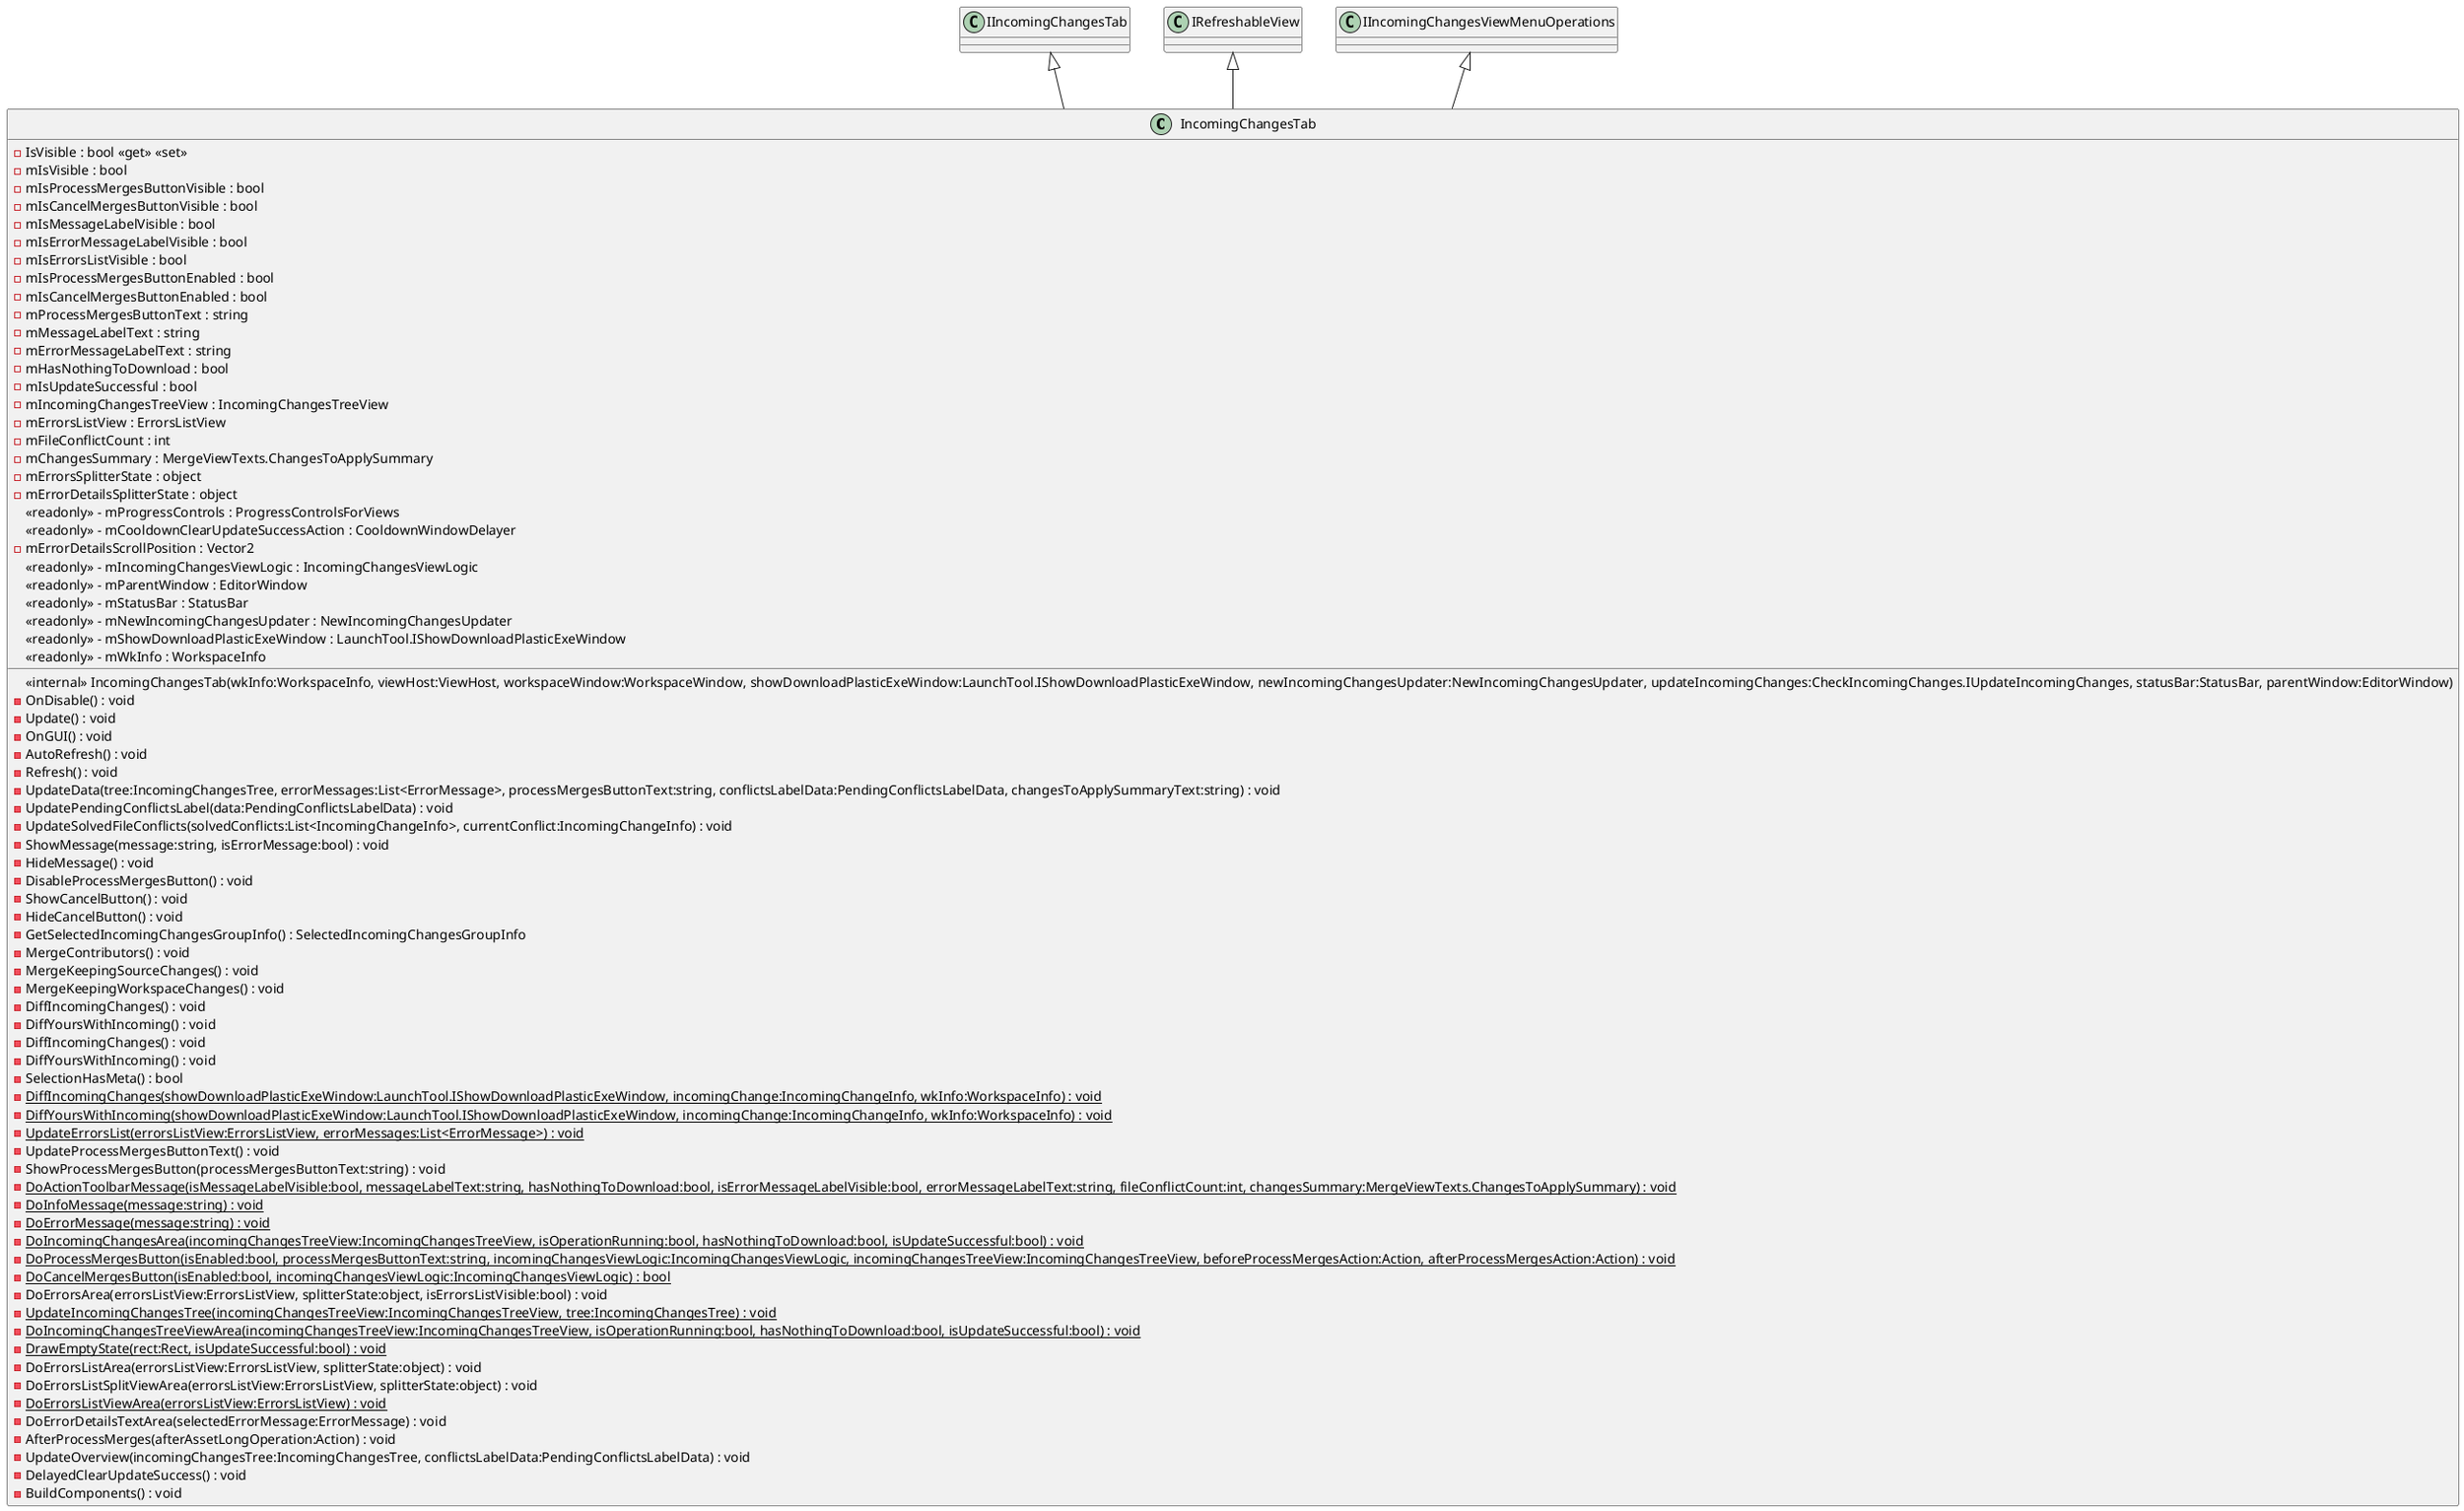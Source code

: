 @startuml
class IncomingChangesTab {
    <<internal>> IncomingChangesTab(wkInfo:WorkspaceInfo, viewHost:ViewHost, workspaceWindow:WorkspaceWindow, showDownloadPlasticExeWindow:LaunchTool.IShowDownloadPlasticExeWindow, newIncomingChangesUpdater:NewIncomingChangesUpdater, updateIncomingChanges:CheckIncomingChanges.IUpdateIncomingChanges, statusBar:StatusBar, parentWindow:EditorWindow)
    - IsVisible : bool <<get>> <<set>>
    - OnDisable() : void
    - Update() : void
    - OnGUI() : void
    - AutoRefresh() : void
    - Refresh() : void
    - UpdateData(tree:IncomingChangesTree, errorMessages:List<ErrorMessage>, processMergesButtonText:string, conflictsLabelData:PendingConflictsLabelData, changesToApplySummaryText:string) : void
    - UpdatePendingConflictsLabel(data:PendingConflictsLabelData) : void
    - UpdateSolvedFileConflicts(solvedConflicts:List<IncomingChangeInfo>, currentConflict:IncomingChangeInfo) : void
    - ShowMessage(message:string, isErrorMessage:bool) : void
    - HideMessage() : void
    - DisableProcessMergesButton() : void
    - ShowCancelButton() : void
    - HideCancelButton() : void
    - GetSelectedIncomingChangesGroupInfo() : SelectedIncomingChangesGroupInfo
    - MergeContributors() : void
    - MergeKeepingSourceChanges() : void
    - MergeKeepingWorkspaceChanges() : void
    - DiffIncomingChanges() : void
    - DiffYoursWithIncoming() : void
    - DiffIncomingChanges() : void
    - DiffYoursWithIncoming() : void
    - SelectionHasMeta() : bool
    {static} - DiffIncomingChanges(showDownloadPlasticExeWindow:LaunchTool.IShowDownloadPlasticExeWindow, incomingChange:IncomingChangeInfo, wkInfo:WorkspaceInfo) : void
    {static} - DiffYoursWithIncoming(showDownloadPlasticExeWindow:LaunchTool.IShowDownloadPlasticExeWindow, incomingChange:IncomingChangeInfo, wkInfo:WorkspaceInfo) : void
    {static} - UpdateErrorsList(errorsListView:ErrorsListView, errorMessages:List<ErrorMessage>) : void
    - UpdateProcessMergesButtonText() : void
    - ShowProcessMergesButton(processMergesButtonText:string) : void
    {static} - DoActionToolbarMessage(isMessageLabelVisible:bool, messageLabelText:string, hasNothingToDownload:bool, isErrorMessageLabelVisible:bool, errorMessageLabelText:string, fileConflictCount:int, changesSummary:MergeViewTexts.ChangesToApplySummary) : void
    {static} - DoInfoMessage(message:string) : void
    {static} - DoErrorMessage(message:string) : void
    {static} - DoIncomingChangesArea(incomingChangesTreeView:IncomingChangesTreeView, isOperationRunning:bool, hasNothingToDownload:bool, isUpdateSuccessful:bool) : void
    {static} - DoProcessMergesButton(isEnabled:bool, processMergesButtonText:string, incomingChangesViewLogic:IncomingChangesViewLogic, incomingChangesTreeView:IncomingChangesTreeView, beforeProcessMergesAction:Action, afterProcessMergesAction:Action) : void
    {static} - DoCancelMergesButton(isEnabled:bool, incomingChangesViewLogic:IncomingChangesViewLogic) : bool
    - DoErrorsArea(errorsListView:ErrorsListView, splitterState:object, isErrorsListVisible:bool) : void
    {static} - UpdateIncomingChangesTree(incomingChangesTreeView:IncomingChangesTreeView, tree:IncomingChangesTree) : void
    {static} - DoIncomingChangesTreeViewArea(incomingChangesTreeView:IncomingChangesTreeView, isOperationRunning:bool, hasNothingToDownload:bool, isUpdateSuccessful:bool) : void
    {static} - DrawEmptyState(rect:Rect, isUpdateSuccessful:bool) : void
    - DoErrorsListArea(errorsListView:ErrorsListView, splitterState:object) : void
    - DoErrorsListSplitViewArea(errorsListView:ErrorsListView, splitterState:object) : void
    {static} - DoErrorsListViewArea(errorsListView:ErrorsListView) : void
    - DoErrorDetailsTextArea(selectedErrorMessage:ErrorMessage) : void
    - AfterProcessMerges(afterAssetLongOperation:Action) : void
    - UpdateOverview(incomingChangesTree:IncomingChangesTree, conflictsLabelData:PendingConflictsLabelData) : void
    - DelayedClearUpdateSuccess() : void
    - BuildComponents() : void
    - mIsVisible : bool
    - mIsProcessMergesButtonVisible : bool
    - mIsCancelMergesButtonVisible : bool
    - mIsMessageLabelVisible : bool
    - mIsErrorMessageLabelVisible : bool
    - mIsErrorsListVisible : bool
    - mIsProcessMergesButtonEnabled : bool
    - mIsCancelMergesButtonEnabled : bool
    - mProcessMergesButtonText : string
    - mMessageLabelText : string
    - mErrorMessageLabelText : string
    - mHasNothingToDownload : bool
    - mIsUpdateSuccessful : bool
    - mIncomingChangesTreeView : IncomingChangesTreeView
    - mErrorsListView : ErrorsListView
    - mFileConflictCount : int
    - mChangesSummary : MergeViewTexts.ChangesToApplySummary
    - mErrorsSplitterState : object
    - mErrorDetailsSplitterState : object
    <<readonly>> - mProgressControls : ProgressControlsForViews
    <<readonly>> - mCooldownClearUpdateSuccessAction : CooldownWindowDelayer
    - mErrorDetailsScrollPosition : Vector2
    <<readonly>> - mIncomingChangesViewLogic : IncomingChangesViewLogic
    <<readonly>> - mParentWindow : EditorWindow
    <<readonly>> - mStatusBar : StatusBar
    <<readonly>> - mNewIncomingChangesUpdater : NewIncomingChangesUpdater
    <<readonly>> - mShowDownloadPlasticExeWindow : LaunchTool.IShowDownloadPlasticExeWindow
    <<readonly>> - mWkInfo : WorkspaceInfo
}
IIncomingChangesTab <|-- IncomingChangesTab
IRefreshableView <|-- IncomingChangesTab
IIncomingChangesViewMenuOperations <|-- IncomingChangesTab
@enduml

